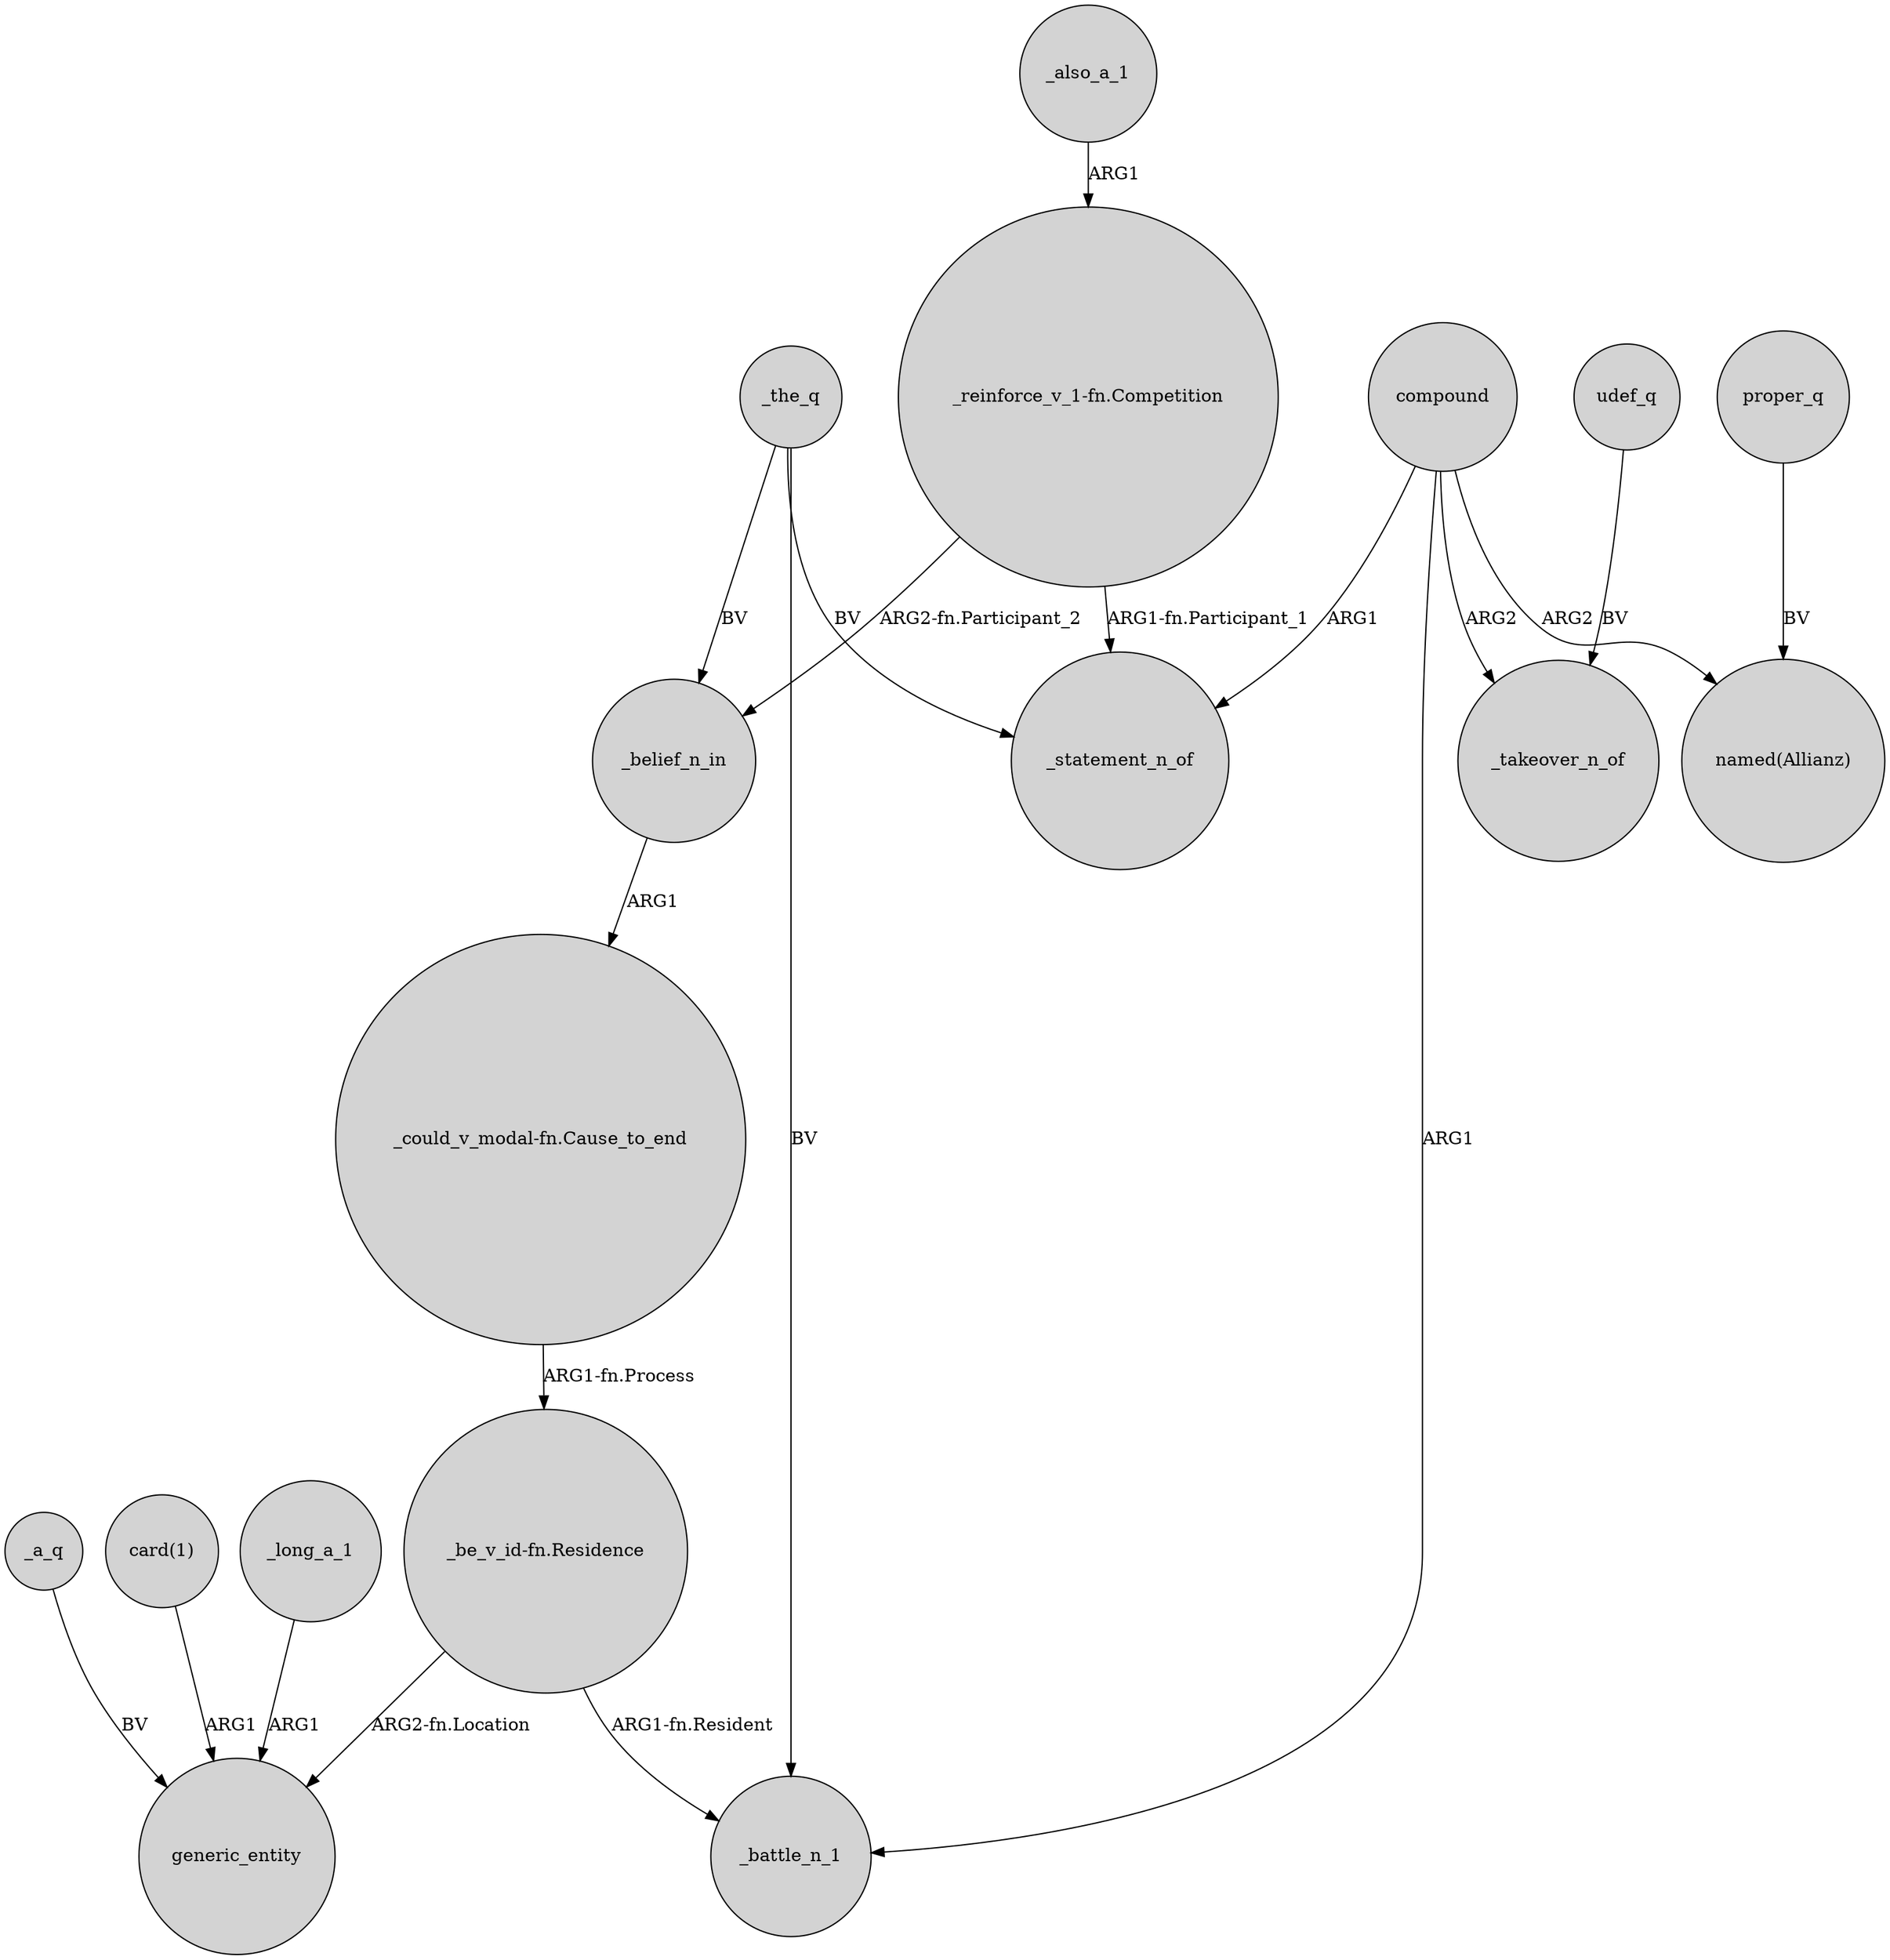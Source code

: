 digraph {
	node [shape=circle style=filled]
	"card(1)" -> generic_entity [label=ARG1]
	"_be_v_id-fn.Residence" -> _battle_n_1 [label="ARG1-fn.Resident"]
	"_reinforce_v_1-fn.Competition" -> _statement_n_of [label="ARG1-fn.Participant_1"]
	proper_q -> "named(Allianz)" [label=BV]
	"_reinforce_v_1-fn.Competition" -> _belief_n_in [label="ARG2-fn.Participant_2"]
	_long_a_1 -> generic_entity [label=ARG1]
	compound -> "named(Allianz)" [label=ARG2]
	udef_q -> _takeover_n_of [label=BV]
	_belief_n_in -> "_could_v_modal-fn.Cause_to_end" [label=ARG1]
	compound -> _battle_n_1 [label=ARG1]
	_a_q -> generic_entity [label=BV]
	compound -> _statement_n_of [label=ARG1]
	_also_a_1 -> "_reinforce_v_1-fn.Competition" [label=ARG1]
	_the_q -> _statement_n_of [label=BV]
	_the_q -> _battle_n_1 [label=BV]
	"_could_v_modal-fn.Cause_to_end" -> "_be_v_id-fn.Residence" [label="ARG1-fn.Process"]
	compound -> _takeover_n_of [label=ARG2]
	"_be_v_id-fn.Residence" -> generic_entity [label="ARG2-fn.Location"]
	_the_q -> _belief_n_in [label=BV]
}
